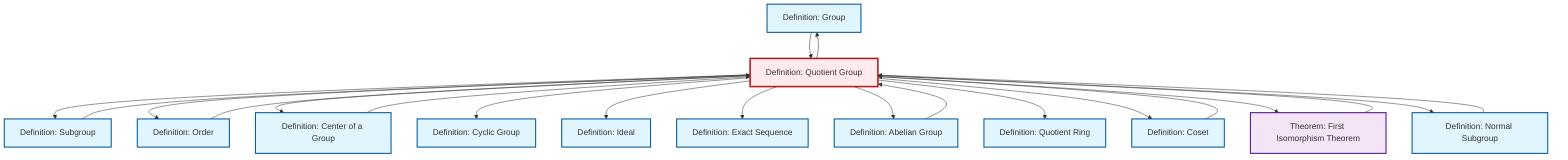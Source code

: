 graph TD
    classDef definition fill:#e1f5fe,stroke:#01579b,stroke-width:2px
    classDef theorem fill:#f3e5f5,stroke:#4a148c,stroke-width:2px
    classDef axiom fill:#fff3e0,stroke:#e65100,stroke-width:2px
    classDef example fill:#e8f5e9,stroke:#1b5e20,stroke-width:2px
    classDef current fill:#ffebee,stroke:#b71c1c,stroke-width:3px
    def-group["Definition: Group"]:::definition
    def-cyclic-group["Definition: Cyclic Group"]:::definition
    def-subgroup["Definition: Subgroup"]:::definition
    thm-first-isomorphism["Theorem: First Isomorphism Theorem"]:::theorem
    def-order["Definition: Order"]:::definition
    def-exact-sequence["Definition: Exact Sequence"]:::definition
    def-abelian-group["Definition: Abelian Group"]:::definition
    def-normal-subgroup["Definition: Normal Subgroup"]:::definition
    def-ideal["Definition: Ideal"]:::definition
    def-quotient-ring["Definition: Quotient Ring"]:::definition
    def-coset["Definition: Coset"]:::definition
    def-center-of-group["Definition: Center of a Group"]:::definition
    def-quotient-group["Definition: Quotient Group"]:::definition
    def-quotient-group --> def-subgroup
    def-normal-subgroup --> def-quotient-group
    def-group --> def-quotient-group
    def-quotient-group --> def-order
    def-quotient-group --> def-center-of-group
    def-quotient-group --> def-cyclic-group
    def-quotient-group --> def-ideal
    def-subgroup --> def-quotient-group
    def-quotient-group --> def-exact-sequence
    def-quotient-group --> def-abelian-group
    def-quotient-group --> def-quotient-ring
    def-abelian-group --> def-quotient-group
    def-order --> def-quotient-group
    def-quotient-group --> def-coset
    def-center-of-group --> def-quotient-group
    def-quotient-group --> def-group
    def-coset --> def-quotient-group
    def-quotient-group --> thm-first-isomorphism
    def-quotient-group --> def-normal-subgroup
    thm-first-isomorphism --> def-quotient-group
    class def-quotient-group current